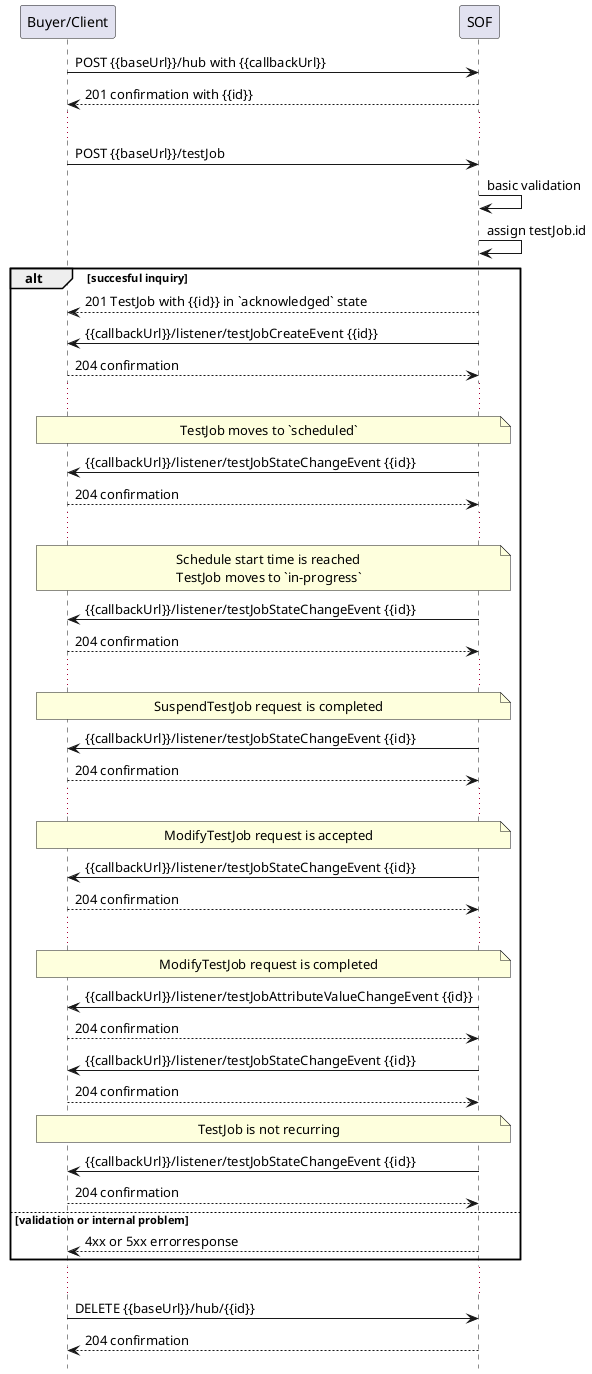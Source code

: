 @startuml notificationsForTestJob

hide footbox

participant "Buyer/Client" as B
participant SOF

B -> SOF : POST {{baseUrl}}/hub with {{callbackUrl}} 
SOF --> B: 201 confirmation with {{id}}
...
B -> SOF : POST {{baseUrl}}/testJob
SOF -> SOF : basic validation
SOF -> SOF : assign testJob.id

alt succesful inquiry
  SOF --> B : 201 TestJob with {{id}} in `acknowledged` state
  SOF -> B: {{callbackUrl}}/listener/testJobCreateEvent {{id}}
  B --> SOF : 204 confirmation  
  ...

  note over B, SOF : TestJob moves to `scheduled`
  SOF -> B: {{callbackUrl}}/listener/testJobStateChangeEvent {{id}}
      B --> SOF : 204 confirmation
  ...

  note over B, SOF : Schedule start time is reached\nTestJob moves to `in-progress`
  SOF -> B: {{callbackUrl}}/listener/testJobStateChangeEvent {{id}}
  B --> SOF : 204 confirmation
  ...
  
  note over B, SOF : SuspendTestJob request is completed
  SOF -> B: {{callbackUrl}}/listener/testJobStateChangeEvent {{id}}
  B --> SOF : 204 confirmation
  ...

  note over B, SOF : ModifyTestJob request is accepted
  SOF -> B: {{callbackUrl}}/listener/testJobStateChangeEvent {{id}}
  B --> SOF : 204 confirmation
  ...

  note over B, SOF : ModifyTestJob request is completed
  SOF -> B: {{callbackUrl}}/listener/testJobAttributeValueChangeEvent {{id}}
  B --> SOF : 204 confirmation

  SOF -> B: {{callbackUrl}}/listener/testJobStateChangeEvent {{id}}
  B --> SOF : 204 confirmation

  
  note over B, SOF : TestJob is not recurring
  SOF -> B: {{callbackUrl}}/listener/testJobStateChangeEvent {{id}}
  B --> SOF : 204 confirmation


else validation or internal problem
  SOF --> B : 4xx or 5xx errorresponse
end 

...

B -> SOF : DELETE {{baseUrl}}/hub/{{id}} 
SOF -->  B : 204 confirmation

@enduml